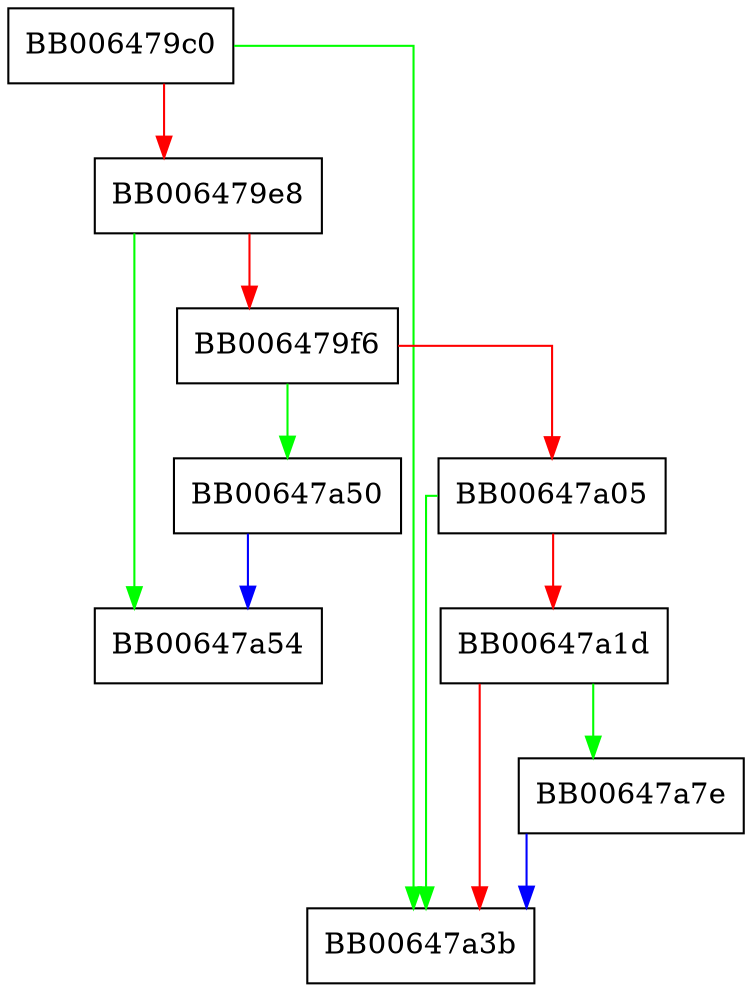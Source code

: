 digraph SRP_VBASE_new {
  node [shape="box"];
  graph [splines=ortho];
  BB006479c0 -> BB00647a3b [color="green"];
  BB006479c0 -> BB006479e8 [color="red"];
  BB006479e8 -> BB00647a54 [color="green"];
  BB006479e8 -> BB006479f6 [color="red"];
  BB006479f6 -> BB00647a50 [color="green"];
  BB006479f6 -> BB00647a05 [color="red"];
  BB00647a05 -> BB00647a3b [color="green"];
  BB00647a05 -> BB00647a1d [color="red"];
  BB00647a1d -> BB00647a7e [color="green"];
  BB00647a1d -> BB00647a3b [color="red"];
  BB00647a50 -> BB00647a54 [color="blue"];
  BB00647a7e -> BB00647a3b [color="blue"];
}